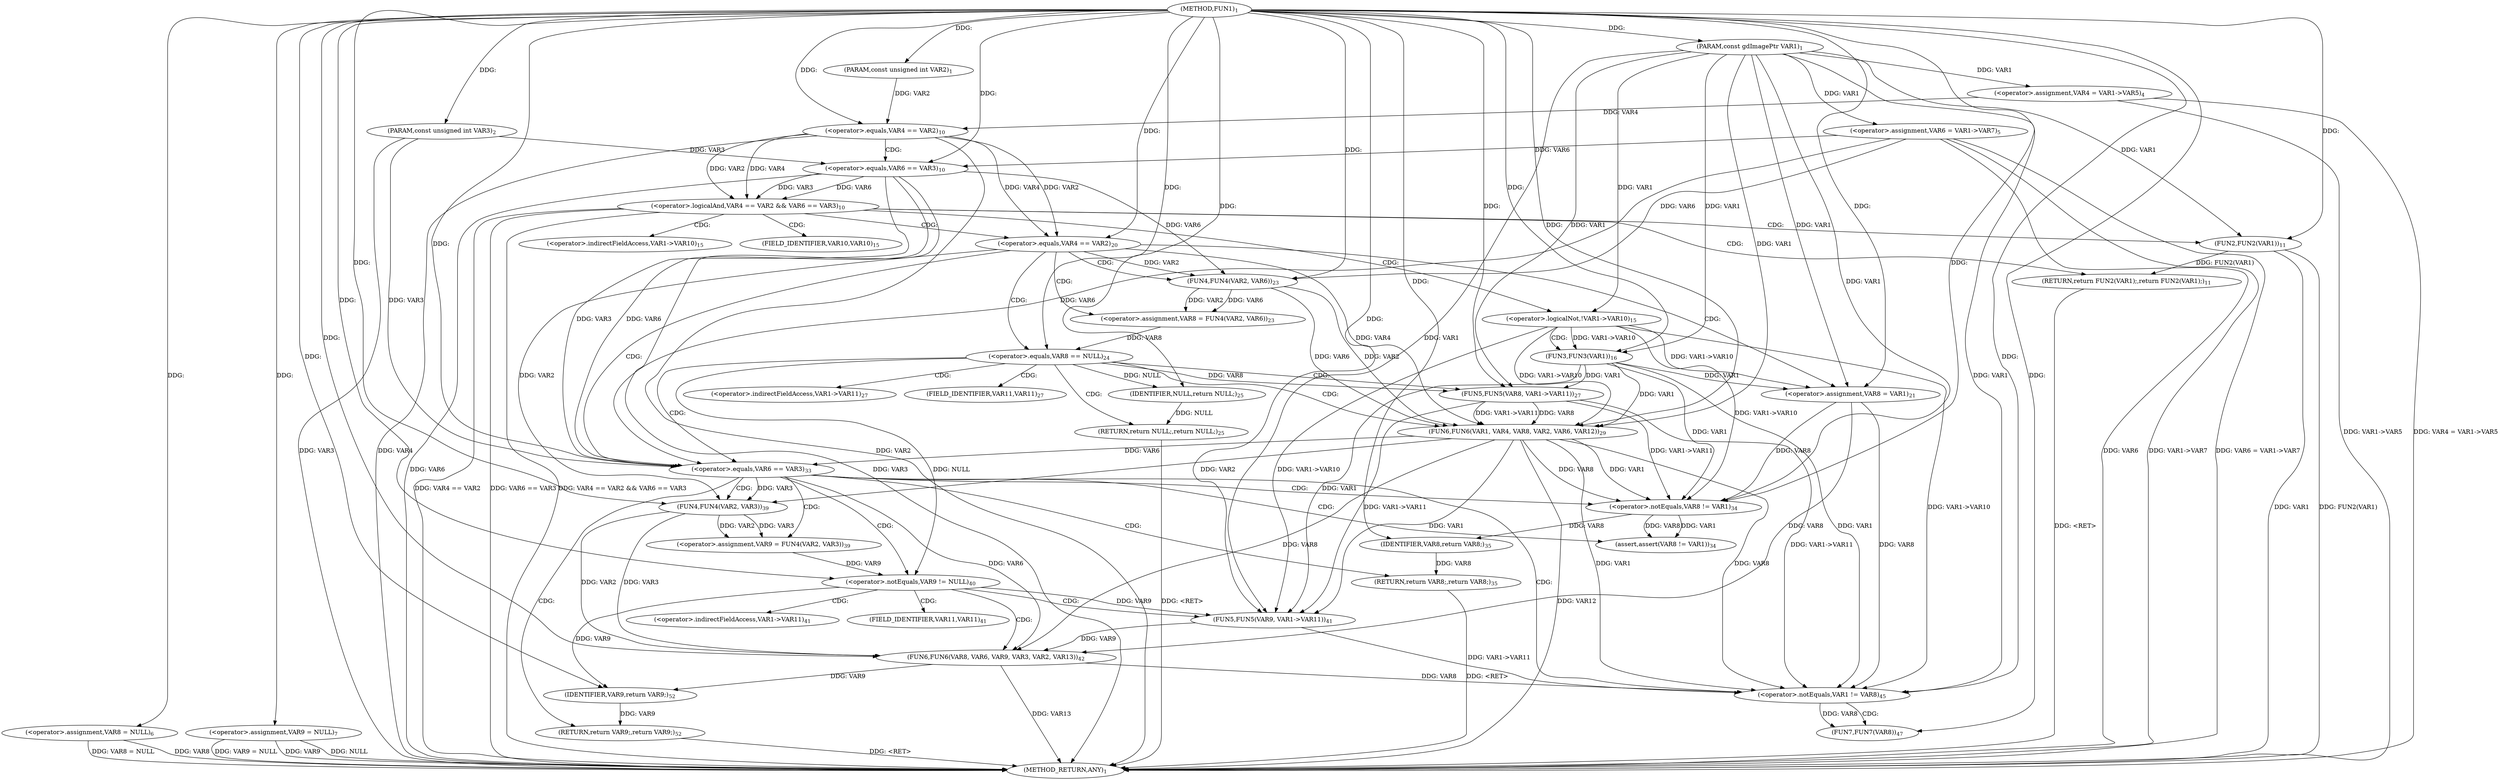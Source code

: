 digraph "FUN1" {  
"8" [label = <(METHOD,FUN1)<SUB>1</SUB>> ]
"129" [label = <(METHOD_RETURN,ANY)<SUB>1</SUB>> ]
"9" [label = <(PARAM,const gdImagePtr VAR1)<SUB>1</SUB>> ]
"10" [label = <(PARAM,const unsigned int VAR2)<SUB>1</SUB>> ]
"11" [label = <(PARAM,const unsigned int VAR3)<SUB>2</SUB>> ]
"14" [label = <(&lt;operator&gt;.assignment,VAR4 = VAR1-&gt;VAR5)<SUB>4</SUB>> ]
"20" [label = <(&lt;operator&gt;.assignment,VAR6 = VAR1-&gt;VAR7)<SUB>5</SUB>> ]
"26" [label = <(&lt;operator&gt;.assignment,VAR8 = NULL)<SUB>6</SUB>> ]
"30" [label = <(&lt;operator&gt;.assignment,VAR9 = NULL)<SUB>7</SUB>> ]
"98" [label = <(&lt;operator&gt;.assignment,VAR9 = FUN4(VAR2, VAR3))<SUB>39</SUB>> ]
"127" [label = <(RETURN,return VAR9;,return VAR9;)<SUB>52</SUB>> ]
"34" [label = <(&lt;operator&gt;.logicalAnd,VAR4 == VAR2 &amp;&amp; VAR6 == VAR3)<SUB>10</SUB>> ]
"46" [label = <(&lt;operator&gt;.logicalNot,!VAR1-&gt;VAR10)<SUB>15</SUB>> ]
"54" [label = <(&lt;operator&gt;.equals,VAR4 == VAR2)<SUB>20</SUB>> ]
"88" [label = <(&lt;operator&gt;.equals,VAR6 == VAR3)<SUB>33</SUB>> ]
"104" [label = <(&lt;operator&gt;.notEquals,VAR9 != NULL)<SUB>40</SUB>> ]
"121" [label = <(&lt;operator&gt;.notEquals,VAR1 != VAR8)<SUB>45</SUB>> ]
"128" [label = <(IDENTIFIER,VAR9,return VAR9;)<SUB>52</SUB>> ]
"42" [label = <(RETURN,return FUN2(VAR1);,return FUN2(VAR1);)<SUB>11</SUB>> ]
"51" [label = <(FUN3,FUN3(VAR1))<SUB>16</SUB>> ]
"58" [label = <(&lt;operator&gt;.assignment,VAR8 = VAR1)<SUB>21</SUB>> ]
"92" [label = <(assert,assert(VAR8 != VAR1))<SUB>34</SUB>> ]
"96" [label = <(RETURN,return VAR8;,return VAR8;)<SUB>35</SUB>> ]
"100" [label = <(FUN4,FUN4(VAR2, VAR3))<SUB>39</SUB>> ]
"108" [label = <(FUN5,FUN5(VAR9, VAR1-&gt;VAR11))<SUB>41</SUB>> ]
"113" [label = <(FUN6,FUN6(VAR8, VAR6, VAR9, VAR3, VAR2, VAR13))<SUB>42</SUB>> ]
"125" [label = <(FUN7,FUN7(VAR8))<SUB>47</SUB>> ]
"35" [label = <(&lt;operator&gt;.equals,VAR4 == VAR2)<SUB>10</SUB>> ]
"38" [label = <(&lt;operator&gt;.equals,VAR6 == VAR3)<SUB>10</SUB>> ]
"43" [label = <(FUN2,FUN2(VAR1))<SUB>11</SUB>> ]
"63" [label = <(&lt;operator&gt;.assignment,VAR8 = FUN4(VAR2, VAR6))<SUB>23</SUB>> ]
"75" [label = <(FUN5,FUN5(VAR8, VAR1-&gt;VAR11))<SUB>27</SUB>> ]
"80" [label = <(FUN6,FUN6(VAR1, VAR4, VAR8, VAR2, VAR6, VAR12))<SUB>29</SUB>> ]
"97" [label = <(IDENTIFIER,VAR8,return VAR8;)<SUB>35</SUB>> ]
"69" [label = <(&lt;operator&gt;.equals,VAR8 == NULL)<SUB>24</SUB>> ]
"93" [label = <(&lt;operator&gt;.notEquals,VAR8 != VAR1)<SUB>34</SUB>> ]
"65" [label = <(FUN4,FUN4(VAR2, VAR6))<SUB>23</SUB>> ]
"73" [label = <(RETURN,return NULL;,return NULL;)<SUB>25</SUB>> ]
"74" [label = <(IDENTIFIER,NULL,return NULL;)<SUB>25</SUB>> ]
"47" [label = <(&lt;operator&gt;.indirectFieldAccess,VAR1-&gt;VAR10)<SUB>15</SUB>> ]
"49" [label = <(FIELD_IDENTIFIER,VAR10,VAR10)<SUB>15</SUB>> ]
"110" [label = <(&lt;operator&gt;.indirectFieldAccess,VAR1-&gt;VAR11)<SUB>41</SUB>> ]
"77" [label = <(&lt;operator&gt;.indirectFieldAccess,VAR1-&gt;VAR11)<SUB>27</SUB>> ]
"112" [label = <(FIELD_IDENTIFIER,VAR11,VAR11)<SUB>41</SUB>> ]
"79" [label = <(FIELD_IDENTIFIER,VAR11,VAR11)<SUB>27</SUB>> ]
  "127" -> "129"  [ label = "DDG: &lt;RET&gt;"] 
  "96" -> "129"  [ label = "DDG: &lt;RET&gt;"] 
  "73" -> "129"  [ label = "DDG: &lt;RET&gt;"] 
  "42" -> "129"  [ label = "DDG: &lt;RET&gt;"] 
  "11" -> "129"  [ label = "DDG: VAR3"] 
  "14" -> "129"  [ label = "DDG: VAR1-&gt;VAR5"] 
  "14" -> "129"  [ label = "DDG: VAR4 = VAR1-&gt;VAR5"] 
  "20" -> "129"  [ label = "DDG: VAR6"] 
  "20" -> "129"  [ label = "DDG: VAR1-&gt;VAR7"] 
  "20" -> "129"  [ label = "DDG: VAR6 = VAR1-&gt;VAR7"] 
  "26" -> "129"  [ label = "DDG: VAR8"] 
  "26" -> "129"  [ label = "DDG: VAR8 = NULL"] 
  "30" -> "129"  [ label = "DDG: VAR9"] 
  "30" -> "129"  [ label = "DDG: NULL"] 
  "30" -> "129"  [ label = "DDG: VAR9 = NULL"] 
  "35" -> "129"  [ label = "DDG: VAR4"] 
  "35" -> "129"  [ label = "DDG: VAR2"] 
  "34" -> "129"  [ label = "DDG: VAR4 == VAR2"] 
  "38" -> "129"  [ label = "DDG: VAR6"] 
  "38" -> "129"  [ label = "DDG: VAR3"] 
  "34" -> "129"  [ label = "DDG: VAR6 == VAR3"] 
  "34" -> "129"  [ label = "DDG: VAR4 == VAR2 &amp;&amp; VAR6 == VAR3"] 
  "43" -> "129"  [ label = "DDG: VAR1"] 
  "43" -> "129"  [ label = "DDG: FUN2(VAR1)"] 
  "113" -> "129"  [ label = "DDG: VAR13"] 
  "80" -> "129"  [ label = "DDG: VAR12"] 
  "8" -> "9"  [ label = "DDG: "] 
  "8" -> "10"  [ label = "DDG: "] 
  "8" -> "11"  [ label = "DDG: "] 
  "9" -> "14"  [ label = "DDG: VAR1"] 
  "9" -> "20"  [ label = "DDG: VAR1"] 
  "8" -> "26"  [ label = "DDG: "] 
  "8" -> "30"  [ label = "DDG: "] 
  "100" -> "98"  [ label = "DDG: VAR2"] 
  "100" -> "98"  [ label = "DDG: VAR3"] 
  "128" -> "127"  [ label = "DDG: VAR9"] 
  "104" -> "128"  [ label = "DDG: VAR9"] 
  "113" -> "128"  [ label = "DDG: VAR9"] 
  "8" -> "128"  [ label = "DDG: "] 
  "35" -> "34"  [ label = "DDG: VAR4"] 
  "35" -> "34"  [ label = "DDG: VAR2"] 
  "38" -> "34"  [ label = "DDG: VAR6"] 
  "38" -> "34"  [ label = "DDG: VAR3"] 
  "43" -> "42"  [ label = "DDG: FUN2(VAR1)"] 
  "9" -> "46"  [ label = "DDG: VAR1"] 
  "35" -> "54"  [ label = "DDG: VAR4"] 
  "8" -> "54"  [ label = "DDG: "] 
  "35" -> "54"  [ label = "DDG: VAR2"] 
  "9" -> "58"  [ label = "DDG: VAR1"] 
  "46" -> "58"  [ label = "DDG: VAR1-&gt;VAR10"] 
  "51" -> "58"  [ label = "DDG: VAR1"] 
  "8" -> "58"  [ label = "DDG: "] 
  "20" -> "88"  [ label = "DDG: VAR6"] 
  "38" -> "88"  [ label = "DDG: VAR6"] 
  "80" -> "88"  [ label = "DDG: VAR6"] 
  "8" -> "88"  [ label = "DDG: "] 
  "11" -> "88"  [ label = "DDG: VAR3"] 
  "38" -> "88"  [ label = "DDG: VAR3"] 
  "97" -> "96"  [ label = "DDG: VAR8"] 
  "54" -> "100"  [ label = "DDG: VAR2"] 
  "80" -> "100"  [ label = "DDG: VAR2"] 
  "8" -> "100"  [ label = "DDG: "] 
  "88" -> "100"  [ label = "DDG: VAR3"] 
  "98" -> "104"  [ label = "DDG: VAR9"] 
  "8" -> "104"  [ label = "DDG: "] 
  "69" -> "104"  [ label = "DDG: NULL"] 
  "46" -> "121"  [ label = "DDG: VAR1-&gt;VAR10"] 
  "75" -> "121"  [ label = "DDG: VAR1-&gt;VAR11"] 
  "80" -> "121"  [ label = "DDG: VAR1"] 
  "108" -> "121"  [ label = "DDG: VAR1-&gt;VAR11"] 
  "8" -> "121"  [ label = "DDG: "] 
  "9" -> "121"  [ label = "DDG: VAR1"] 
  "51" -> "121"  [ label = "DDG: VAR1"] 
  "80" -> "121"  [ label = "DDG: VAR8"] 
  "58" -> "121"  [ label = "DDG: VAR8"] 
  "113" -> "121"  [ label = "DDG: VAR8"] 
  "14" -> "35"  [ label = "DDG: VAR4"] 
  "8" -> "35"  [ label = "DDG: "] 
  "10" -> "35"  [ label = "DDG: VAR2"] 
  "20" -> "38"  [ label = "DDG: VAR6"] 
  "8" -> "38"  [ label = "DDG: "] 
  "11" -> "38"  [ label = "DDG: VAR3"] 
  "9" -> "51"  [ label = "DDG: VAR1"] 
  "46" -> "51"  [ label = "DDG: VAR1-&gt;VAR10"] 
  "8" -> "51"  [ label = "DDG: "] 
  "65" -> "63"  [ label = "DDG: VAR2"] 
  "65" -> "63"  [ label = "DDG: VAR6"] 
  "93" -> "92"  [ label = "DDG: VAR8"] 
  "93" -> "92"  [ label = "DDG: VAR1"] 
  "93" -> "97"  [ label = "DDG: VAR8"] 
  "8" -> "97"  [ label = "DDG: "] 
  "104" -> "108"  [ label = "DDG: VAR9"] 
  "8" -> "108"  [ label = "DDG: "] 
  "75" -> "108"  [ label = "DDG: VAR1-&gt;VAR11"] 
  "80" -> "108"  [ label = "DDG: VAR1"] 
  "9" -> "108"  [ label = "DDG: VAR1"] 
  "46" -> "108"  [ label = "DDG: VAR1-&gt;VAR10"] 
  "51" -> "108"  [ label = "DDG: VAR1"] 
  "80" -> "113"  [ label = "DDG: VAR8"] 
  "58" -> "113"  [ label = "DDG: VAR8"] 
  "8" -> "113"  [ label = "DDG: "] 
  "88" -> "113"  [ label = "DDG: VAR6"] 
  "108" -> "113"  [ label = "DDG: VAR9"] 
  "100" -> "113"  [ label = "DDG: VAR3"] 
  "100" -> "113"  [ label = "DDG: VAR2"] 
  "121" -> "125"  [ label = "DDG: VAR8"] 
  "8" -> "125"  [ label = "DDG: "] 
  "9" -> "43"  [ label = "DDG: VAR1"] 
  "8" -> "43"  [ label = "DDG: "] 
  "69" -> "75"  [ label = "DDG: VAR8"] 
  "8" -> "75"  [ label = "DDG: "] 
  "9" -> "75"  [ label = "DDG: VAR1"] 
  "51" -> "75"  [ label = "DDG: VAR1"] 
  "9" -> "80"  [ label = "DDG: VAR1"] 
  "46" -> "80"  [ label = "DDG: VAR1-&gt;VAR10"] 
  "51" -> "80"  [ label = "DDG: VAR1"] 
  "75" -> "80"  [ label = "DDG: VAR1-&gt;VAR11"] 
  "8" -> "80"  [ label = "DDG: "] 
  "54" -> "80"  [ label = "DDG: VAR4"] 
  "75" -> "80"  [ label = "DDG: VAR8"] 
  "65" -> "80"  [ label = "DDG: VAR2"] 
  "65" -> "80"  [ label = "DDG: VAR6"] 
  "80" -> "93"  [ label = "DDG: VAR8"] 
  "58" -> "93"  [ label = "DDG: VAR8"] 
  "8" -> "93"  [ label = "DDG: "] 
  "46" -> "93"  [ label = "DDG: VAR1-&gt;VAR10"] 
  "75" -> "93"  [ label = "DDG: VAR1-&gt;VAR11"] 
  "80" -> "93"  [ label = "DDG: VAR1"] 
  "9" -> "93"  [ label = "DDG: VAR1"] 
  "51" -> "93"  [ label = "DDG: VAR1"] 
  "54" -> "65"  [ label = "DDG: VAR2"] 
  "8" -> "65"  [ label = "DDG: "] 
  "20" -> "65"  [ label = "DDG: VAR6"] 
  "38" -> "65"  [ label = "DDG: VAR6"] 
  "63" -> "69"  [ label = "DDG: VAR8"] 
  "8" -> "69"  [ label = "DDG: "] 
  "74" -> "73"  [ label = "DDG: NULL"] 
  "69" -> "74"  [ label = "DDG: NULL"] 
  "8" -> "74"  [ label = "DDG: "] 
  "34" -> "47"  [ label = "CDG: "] 
  "34" -> "49"  [ label = "CDG: "] 
  "34" -> "42"  [ label = "CDG: "] 
  "34" -> "46"  [ label = "CDG: "] 
  "34" -> "54"  [ label = "CDG: "] 
  "34" -> "43"  [ label = "CDG: "] 
  "46" -> "51"  [ label = "CDG: "] 
  "54" -> "69"  [ label = "CDG: "] 
  "54" -> "65"  [ label = "CDG: "] 
  "54" -> "58"  [ label = "CDG: "] 
  "54" -> "88"  [ label = "CDG: "] 
  "54" -> "63"  [ label = "CDG: "] 
  "88" -> "96"  [ label = "CDG: "] 
  "88" -> "98"  [ label = "CDG: "] 
  "88" -> "104"  [ label = "CDG: "] 
  "88" -> "121"  [ label = "CDG: "] 
  "88" -> "92"  [ label = "CDG: "] 
  "88" -> "93"  [ label = "CDG: "] 
  "88" -> "100"  [ label = "CDG: "] 
  "88" -> "127"  [ label = "CDG: "] 
  "104" -> "113"  [ label = "CDG: "] 
  "104" -> "112"  [ label = "CDG: "] 
  "104" -> "110"  [ label = "CDG: "] 
  "104" -> "108"  [ label = "CDG: "] 
  "121" -> "125"  [ label = "CDG: "] 
  "35" -> "38"  [ label = "CDG: "] 
  "69" -> "73"  [ label = "CDG: "] 
  "69" -> "77"  [ label = "CDG: "] 
  "69" -> "75"  [ label = "CDG: "] 
  "69" -> "79"  [ label = "CDG: "] 
  "69" -> "80"  [ label = "CDG: "] 
  "69" -> "88"  [ label = "CDG: "] 
}
